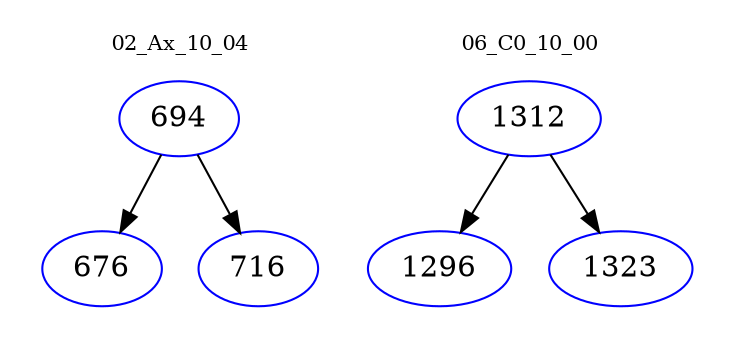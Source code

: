 digraph{
subgraph cluster_0 {
color = white
label = "02_Ax_10_04";
fontsize=10;
T0_694 [label="694", color="blue"]
T0_694 -> T0_676 [color="black"]
T0_676 [label="676", color="blue"]
T0_694 -> T0_716 [color="black"]
T0_716 [label="716", color="blue"]
}
subgraph cluster_1 {
color = white
label = "06_C0_10_00";
fontsize=10;
T1_1312 [label="1312", color="blue"]
T1_1312 -> T1_1296 [color="black"]
T1_1296 [label="1296", color="blue"]
T1_1312 -> T1_1323 [color="black"]
T1_1323 [label="1323", color="blue"]
}
}
